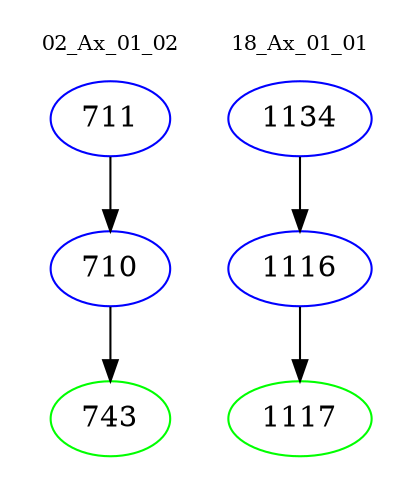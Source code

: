 digraph{
subgraph cluster_0 {
color = white
label = "02_Ax_01_02";
fontsize=10;
T0_711 [label="711", color="blue"]
T0_711 -> T0_710 [color="black"]
T0_710 [label="710", color="blue"]
T0_710 -> T0_743 [color="black"]
T0_743 [label="743", color="green"]
}
subgraph cluster_1 {
color = white
label = "18_Ax_01_01";
fontsize=10;
T1_1134 [label="1134", color="blue"]
T1_1134 -> T1_1116 [color="black"]
T1_1116 [label="1116", color="blue"]
T1_1116 -> T1_1117 [color="black"]
T1_1117 [label="1117", color="green"]
}
}
